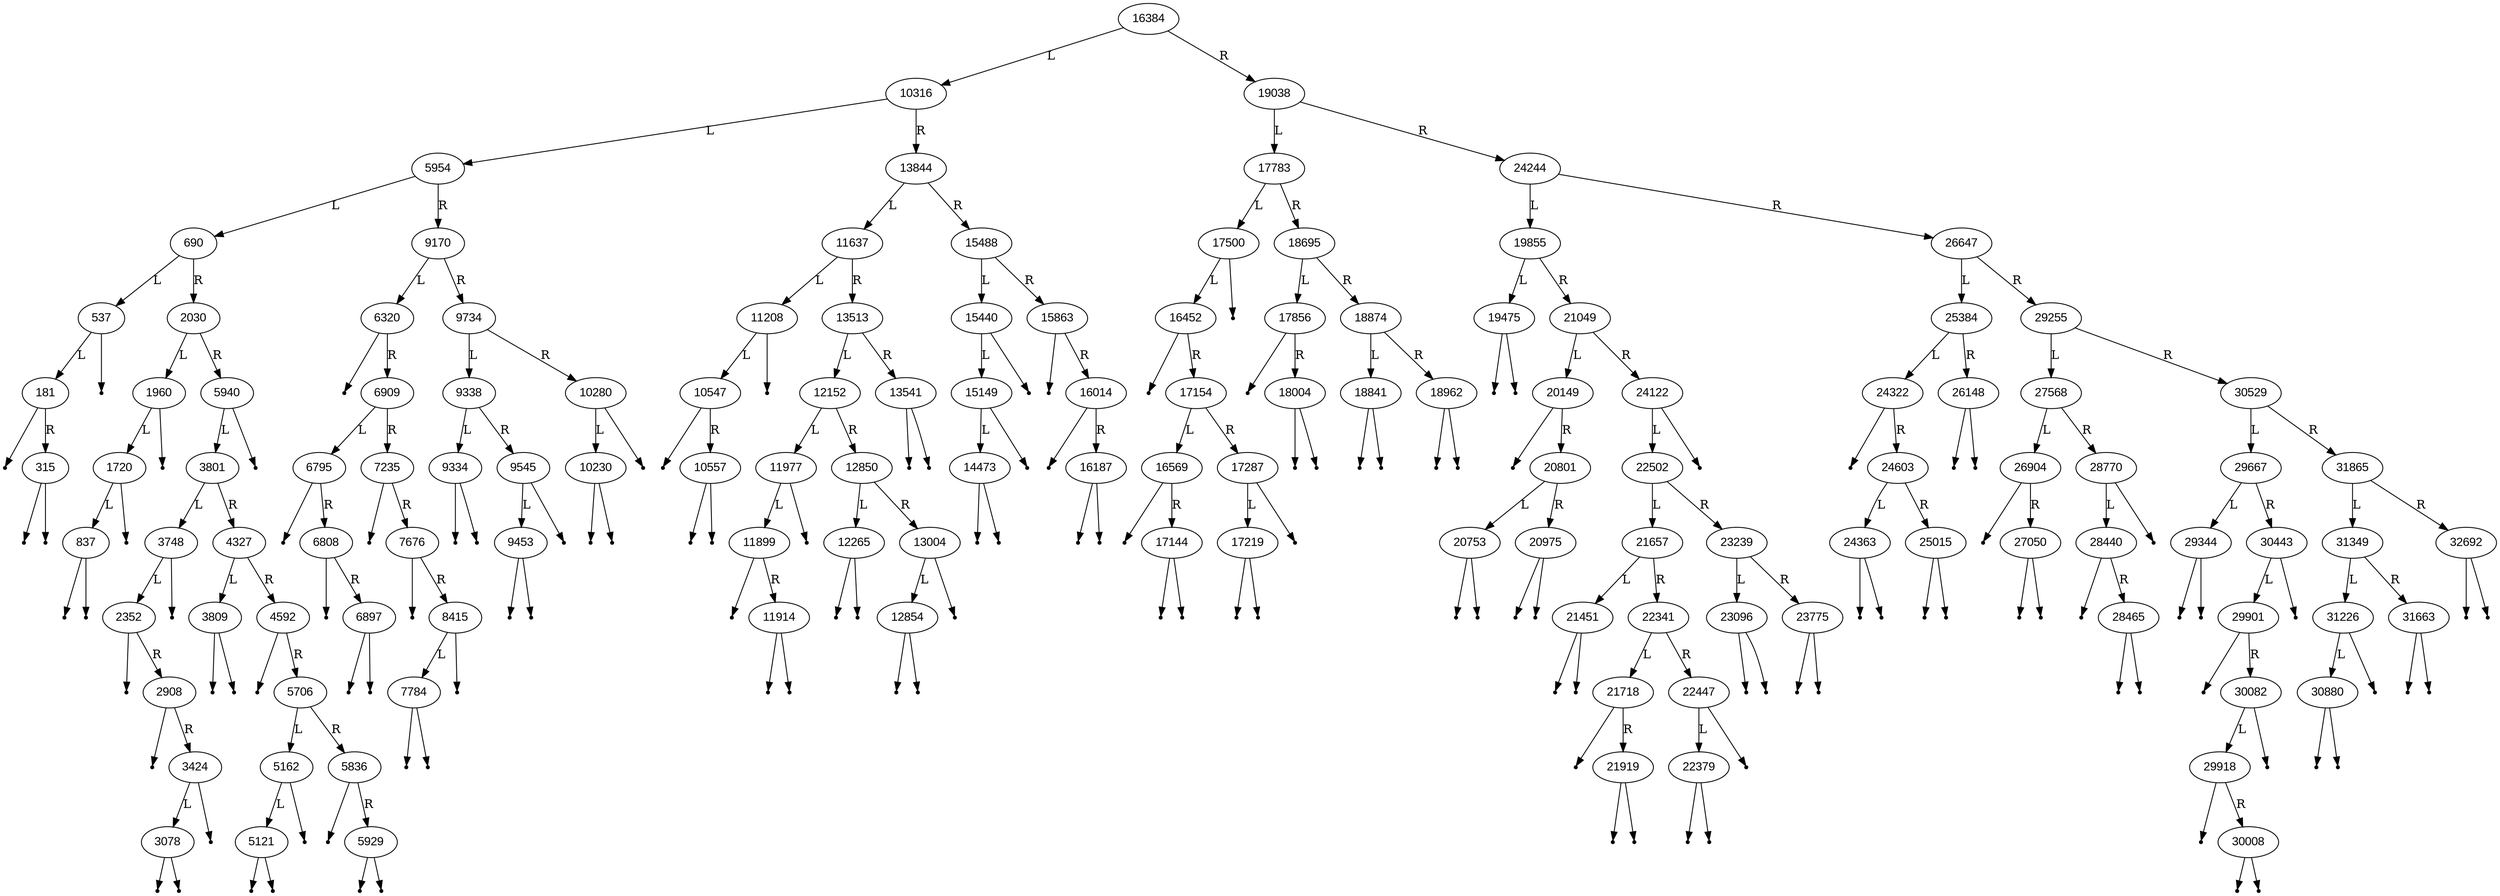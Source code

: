 digraph BST {
    node [fontname="Arial"];
    16384 -> 10316 [label="L"];
    10316 -> 5954 [label="L"];
    5954 -> 690 [label="L"];
    690 -> 537 [label="L"];
    537 -> 181 [label="L"];
    nullL181 [shape=point];
    181 -> nullL181;
    181 -> 315 [label="R"];
    nullL315 [shape=point];
    315 -> nullL315;
    nullR315 [shape=point];
    315 -> nullR315;
    nullR537 [shape=point];
    537 -> nullR537;
    690 -> 2030 [label="R"];
    2030 -> 1960 [label="L"];
    1960 -> 1720 [label="L"];
    1720 -> 837 [label="L"];
    nullL837 [shape=point];
    837 -> nullL837;
    nullR837 [shape=point];
    837 -> nullR837;
    nullR1720 [shape=point];
    1720 -> nullR1720;
    nullR1960 [shape=point];
    1960 -> nullR1960;
    2030 -> 5940 [label="R"];
    5940 -> 3801 [label="L"];
    3801 -> 3748 [label="L"];
    3748 -> 2352 [label="L"];
    nullL2352 [shape=point];
    2352 -> nullL2352;
    2352 -> 2908 [label="R"];
    nullL2908 [shape=point];
    2908 -> nullL2908;
    2908 -> 3424 [label="R"];
    3424 -> 3078 [label="L"];
    nullL3078 [shape=point];
    3078 -> nullL3078;
    nullR3078 [shape=point];
    3078 -> nullR3078;
    nullR3424 [shape=point];
    3424 -> nullR3424;
    nullR3748 [shape=point];
    3748 -> nullR3748;
    3801 -> 4327 [label="R"];
    4327 -> 3809 [label="L"];
    nullL3809 [shape=point];
    3809 -> nullL3809;
    nullR3809 [shape=point];
    3809 -> nullR3809;
    4327 -> 4592 [label="R"];
    nullL4592 [shape=point];
    4592 -> nullL4592;
    4592 -> 5706 [label="R"];
    5706 -> 5162 [label="L"];
    5162 -> 5121 [label="L"];
    nullL5121 [shape=point];
    5121 -> nullL5121;
    nullR5121 [shape=point];
    5121 -> nullR5121;
    nullR5162 [shape=point];
    5162 -> nullR5162;
    5706 -> 5836 [label="R"];
    nullL5836 [shape=point];
    5836 -> nullL5836;
    5836 -> 5929 [label="R"];
    nullL5929 [shape=point];
    5929 -> nullL5929;
    nullR5929 [shape=point];
    5929 -> nullR5929;
    nullR5940 [shape=point];
    5940 -> nullR5940;
    5954 -> 9170 [label="R"];
    9170 -> 6320 [label="L"];
    nullL6320 [shape=point];
    6320 -> nullL6320;
    6320 -> 6909 [label="R"];
    6909 -> 6795 [label="L"];
    nullL6795 [shape=point];
    6795 -> nullL6795;
    6795 -> 6808 [label="R"];
    nullL6808 [shape=point];
    6808 -> nullL6808;
    6808 -> 6897 [label="R"];
    nullL6897 [shape=point];
    6897 -> nullL6897;
    nullR6897 [shape=point];
    6897 -> nullR6897;
    6909 -> 7235 [label="R"];
    nullL7235 [shape=point];
    7235 -> nullL7235;
    7235 -> 7676 [label="R"];
    nullL7676 [shape=point];
    7676 -> nullL7676;
    7676 -> 8415 [label="R"];
    8415 -> 7784 [label="L"];
    nullL7784 [shape=point];
    7784 -> nullL7784;
    nullR7784 [shape=point];
    7784 -> nullR7784;
    nullR8415 [shape=point];
    8415 -> nullR8415;
    9170 -> 9734 [label="R"];
    9734 -> 9338 [label="L"];
    9338 -> 9334 [label="L"];
    nullL9334 [shape=point];
    9334 -> nullL9334;
    nullR9334 [shape=point];
    9334 -> nullR9334;
    9338 -> 9545 [label="R"];
    9545 -> 9453 [label="L"];
    nullL9453 [shape=point];
    9453 -> nullL9453;
    nullR9453 [shape=point];
    9453 -> nullR9453;
    nullR9545 [shape=point];
    9545 -> nullR9545;
    9734 -> 10280 [label="R"];
    10280 -> 10230 [label="L"];
    nullL10230 [shape=point];
    10230 -> nullL10230;
    nullR10230 [shape=point];
    10230 -> nullR10230;
    nullR10280 [shape=point];
    10280 -> nullR10280;
    10316 -> 13844 [label="R"];
    13844 -> 11637 [label="L"];
    11637 -> 11208 [label="L"];
    11208 -> 10547 [label="L"];
    nullL10547 [shape=point];
    10547 -> nullL10547;
    10547 -> 10557 [label="R"];
    nullL10557 [shape=point];
    10557 -> nullL10557;
    nullR10557 [shape=point];
    10557 -> nullR10557;
    nullR11208 [shape=point];
    11208 -> nullR11208;
    11637 -> 13513 [label="R"];
    13513 -> 12152 [label="L"];
    12152 -> 11977 [label="L"];
    11977 -> 11899 [label="L"];
    nullL11899 [shape=point];
    11899 -> nullL11899;
    11899 -> 11914 [label="R"];
    nullL11914 [shape=point];
    11914 -> nullL11914;
    nullR11914 [shape=point];
    11914 -> nullR11914;
    nullR11977 [shape=point];
    11977 -> nullR11977;
    12152 -> 12850 [label="R"];
    12850 -> 12265 [label="L"];
    nullL12265 [shape=point];
    12265 -> nullL12265;
    nullR12265 [shape=point];
    12265 -> nullR12265;
    12850 -> 13004 [label="R"];
    13004 -> 12854 [label="L"];
    nullL12854 [shape=point];
    12854 -> nullL12854;
    nullR12854 [shape=point];
    12854 -> nullR12854;
    nullR13004 [shape=point];
    13004 -> nullR13004;
    13513 -> 13541 [label="R"];
    nullL13541 [shape=point];
    13541 -> nullL13541;
    nullR13541 [shape=point];
    13541 -> nullR13541;
    13844 -> 15488 [label="R"];
    15488 -> 15440 [label="L"];
    15440 -> 15149 [label="L"];
    15149 -> 14473 [label="L"];
    nullL14473 [shape=point];
    14473 -> nullL14473;
    nullR14473 [shape=point];
    14473 -> nullR14473;
    nullR15149 [shape=point];
    15149 -> nullR15149;
    nullR15440 [shape=point];
    15440 -> nullR15440;
    15488 -> 15863 [label="R"];
    nullL15863 [shape=point];
    15863 -> nullL15863;
    15863 -> 16014 [label="R"];
    nullL16014 [shape=point];
    16014 -> nullL16014;
    16014 -> 16187 [label="R"];
    nullL16187 [shape=point];
    16187 -> nullL16187;
    nullR16187 [shape=point];
    16187 -> nullR16187;
    16384 -> 19038 [label="R"];
    19038 -> 17783 [label="L"];
    17783 -> 17500 [label="L"];
    17500 -> 16452 [label="L"];
    nullL16452 [shape=point];
    16452 -> nullL16452;
    16452 -> 17154 [label="R"];
    17154 -> 16569 [label="L"];
    nullL16569 [shape=point];
    16569 -> nullL16569;
    16569 -> 17144 [label="R"];
    nullL17144 [shape=point];
    17144 -> nullL17144;
    nullR17144 [shape=point];
    17144 -> nullR17144;
    17154 -> 17287 [label="R"];
    17287 -> 17219 [label="L"];
    nullL17219 [shape=point];
    17219 -> nullL17219;
    nullR17219 [shape=point];
    17219 -> nullR17219;
    nullR17287 [shape=point];
    17287 -> nullR17287;
    nullR17500 [shape=point];
    17500 -> nullR17500;
    17783 -> 18695 [label="R"];
    18695 -> 17856 [label="L"];
    nullL17856 [shape=point];
    17856 -> nullL17856;
    17856 -> 18004 [label="R"];
    nullL18004 [shape=point];
    18004 -> nullL18004;
    nullR18004 [shape=point];
    18004 -> nullR18004;
    18695 -> 18874 [label="R"];
    18874 -> 18841 [label="L"];
    nullL18841 [shape=point];
    18841 -> nullL18841;
    nullR18841 [shape=point];
    18841 -> nullR18841;
    18874 -> 18962 [label="R"];
    nullL18962 [shape=point];
    18962 -> nullL18962;
    nullR18962 [shape=point];
    18962 -> nullR18962;
    19038 -> 24244 [label="R"];
    24244 -> 19855 [label="L"];
    19855 -> 19475 [label="L"];
    nullL19475 [shape=point];
    19475 -> nullL19475;
    nullR19475 [shape=point];
    19475 -> nullR19475;
    19855 -> 21049 [label="R"];
    21049 -> 20149 [label="L"];
    nullL20149 [shape=point];
    20149 -> nullL20149;
    20149 -> 20801 [label="R"];
    20801 -> 20753 [label="L"];
    nullL20753 [shape=point];
    20753 -> nullL20753;
    nullR20753 [shape=point];
    20753 -> nullR20753;
    20801 -> 20975 [label="R"];
    nullL20975 [shape=point];
    20975 -> nullL20975;
    nullR20975 [shape=point];
    20975 -> nullR20975;
    21049 -> 24122 [label="R"];
    24122 -> 22502 [label="L"];
    22502 -> 21657 [label="L"];
    21657 -> 21451 [label="L"];
    nullL21451 [shape=point];
    21451 -> nullL21451;
    nullR21451 [shape=point];
    21451 -> nullR21451;
    21657 -> 22341 [label="R"];
    22341 -> 21718 [label="L"];
    nullL21718 [shape=point];
    21718 -> nullL21718;
    21718 -> 21919 [label="R"];
    nullL21919 [shape=point];
    21919 -> nullL21919;
    nullR21919 [shape=point];
    21919 -> nullR21919;
    22341 -> 22447 [label="R"];
    22447 -> 22379 [label="L"];
    nullL22379 [shape=point];
    22379 -> nullL22379;
    nullR22379 [shape=point];
    22379 -> nullR22379;
    nullR22447 [shape=point];
    22447 -> nullR22447;
    22502 -> 23239 [label="R"];
    23239 -> 23096 [label="L"];
    nullL23096 [shape=point];
    23096 -> nullL23096;
    nullR23096 [shape=point];
    23096 -> nullR23096;
    23239 -> 23775 [label="R"];
    nullL23775 [shape=point];
    23775 -> nullL23775;
    nullR23775 [shape=point];
    23775 -> nullR23775;
    nullR24122 [shape=point];
    24122 -> nullR24122;
    24244 -> 26647 [label="R"];
    26647 -> 25384 [label="L"];
    25384 -> 24322 [label="L"];
    nullL24322 [shape=point];
    24322 -> nullL24322;
    24322 -> 24603 [label="R"];
    24603 -> 24363 [label="L"];
    nullL24363 [shape=point];
    24363 -> nullL24363;
    nullR24363 [shape=point];
    24363 -> nullR24363;
    24603 -> 25015 [label="R"];
    nullL25015 [shape=point];
    25015 -> nullL25015;
    nullR25015 [shape=point];
    25015 -> nullR25015;
    25384 -> 26148 [label="R"];
    nullL26148 [shape=point];
    26148 -> nullL26148;
    nullR26148 [shape=point];
    26148 -> nullR26148;
    26647 -> 29255 [label="R"];
    29255 -> 27568 [label="L"];
    27568 -> 26904 [label="L"];
    nullL26904 [shape=point];
    26904 -> nullL26904;
    26904 -> 27050 [label="R"];
    nullL27050 [shape=point];
    27050 -> nullL27050;
    nullR27050 [shape=point];
    27050 -> nullR27050;
    27568 -> 28770 [label="R"];
    28770 -> 28440 [label="L"];
    nullL28440 [shape=point];
    28440 -> nullL28440;
    28440 -> 28465 [label="R"];
    nullL28465 [shape=point];
    28465 -> nullL28465;
    nullR28465 [shape=point];
    28465 -> nullR28465;
    nullR28770 [shape=point];
    28770 -> nullR28770;
    29255 -> 30529 [label="R"];
    30529 -> 29667 [label="L"];
    29667 -> 29344 [label="L"];
    nullL29344 [shape=point];
    29344 -> nullL29344;
    nullR29344 [shape=point];
    29344 -> nullR29344;
    29667 -> 30443 [label="R"];
    30443 -> 29901 [label="L"];
    nullL29901 [shape=point];
    29901 -> nullL29901;
    29901 -> 30082 [label="R"];
    30082 -> 29918 [label="L"];
    nullL29918 [shape=point];
    29918 -> nullL29918;
    29918 -> 30008 [label="R"];
    nullL30008 [shape=point];
    30008 -> nullL30008;
    nullR30008 [shape=point];
    30008 -> nullR30008;
    nullR30082 [shape=point];
    30082 -> nullR30082;
    nullR30443 [shape=point];
    30443 -> nullR30443;
    30529 -> 31865 [label="R"];
    31865 -> 31349 [label="L"];
    31349 -> 31226 [label="L"];
    31226 -> 30880 [label="L"];
    nullL30880 [shape=point];
    30880 -> nullL30880;
    nullR30880 [shape=point];
    30880 -> nullR30880;
    nullR31226 [shape=point];
    31226 -> nullR31226;
    31349 -> 31663 [label="R"];
    nullL31663 [shape=point];
    31663 -> nullL31663;
    nullR31663 [shape=point];
    31663 -> nullR31663;
    31865 -> 32692 [label="R"];
    nullL32692 [shape=point];
    32692 -> nullL32692;
    nullR32692 [shape=point];
    32692 -> nullR32692;
}
